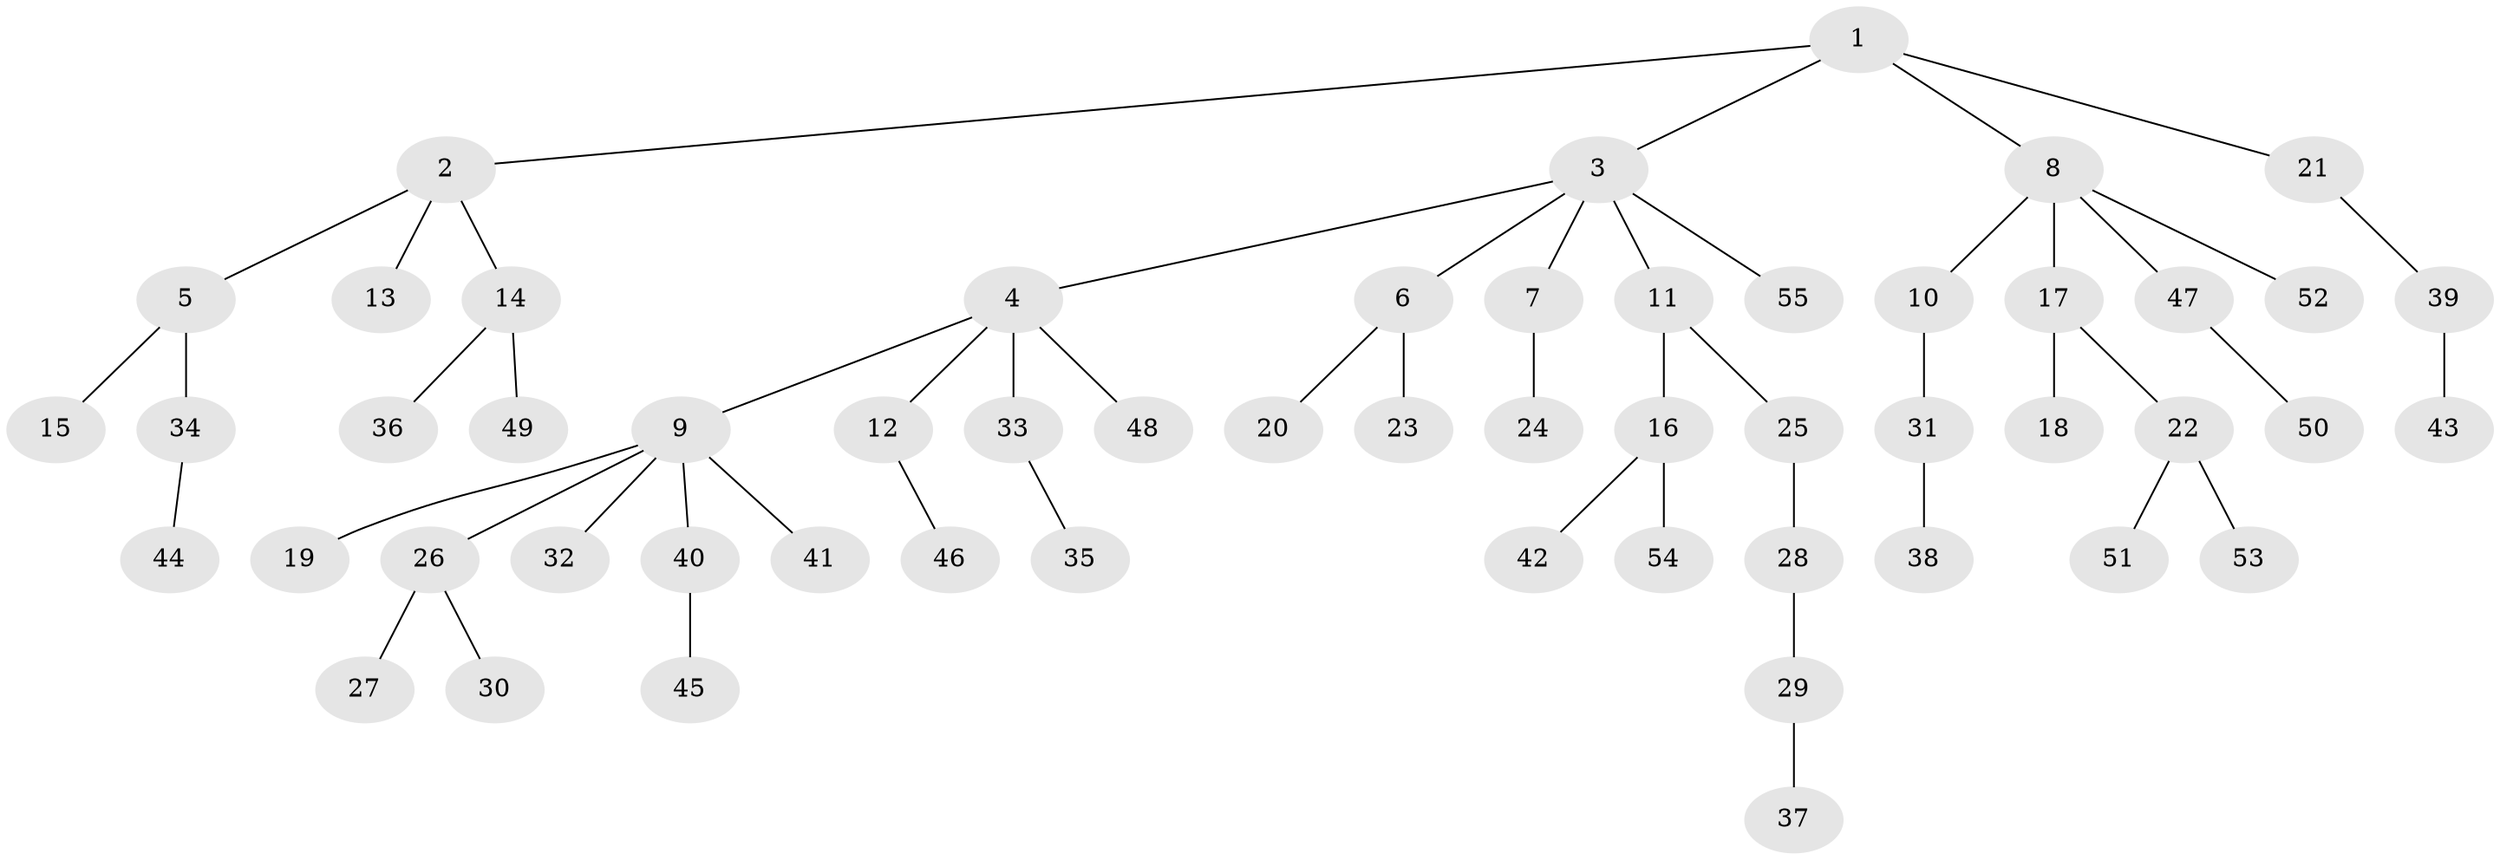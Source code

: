 // coarse degree distribution, {3: 0.18181818181818182, 4: 0.13636363636363635, 2: 0.13636363636363635, 1: 0.5454545454545454}
// Generated by graph-tools (version 1.1) at 2025/37/03/04/25 23:37:19]
// undirected, 55 vertices, 54 edges
graph export_dot {
  node [color=gray90,style=filled];
  1;
  2;
  3;
  4;
  5;
  6;
  7;
  8;
  9;
  10;
  11;
  12;
  13;
  14;
  15;
  16;
  17;
  18;
  19;
  20;
  21;
  22;
  23;
  24;
  25;
  26;
  27;
  28;
  29;
  30;
  31;
  32;
  33;
  34;
  35;
  36;
  37;
  38;
  39;
  40;
  41;
  42;
  43;
  44;
  45;
  46;
  47;
  48;
  49;
  50;
  51;
  52;
  53;
  54;
  55;
  1 -- 2;
  1 -- 3;
  1 -- 8;
  1 -- 21;
  2 -- 5;
  2 -- 13;
  2 -- 14;
  3 -- 4;
  3 -- 6;
  3 -- 7;
  3 -- 11;
  3 -- 55;
  4 -- 9;
  4 -- 12;
  4 -- 33;
  4 -- 48;
  5 -- 15;
  5 -- 34;
  6 -- 20;
  6 -- 23;
  7 -- 24;
  8 -- 10;
  8 -- 17;
  8 -- 47;
  8 -- 52;
  9 -- 19;
  9 -- 26;
  9 -- 32;
  9 -- 40;
  9 -- 41;
  10 -- 31;
  11 -- 16;
  11 -- 25;
  12 -- 46;
  14 -- 36;
  14 -- 49;
  16 -- 42;
  16 -- 54;
  17 -- 18;
  17 -- 22;
  21 -- 39;
  22 -- 51;
  22 -- 53;
  25 -- 28;
  26 -- 27;
  26 -- 30;
  28 -- 29;
  29 -- 37;
  31 -- 38;
  33 -- 35;
  34 -- 44;
  39 -- 43;
  40 -- 45;
  47 -- 50;
}
